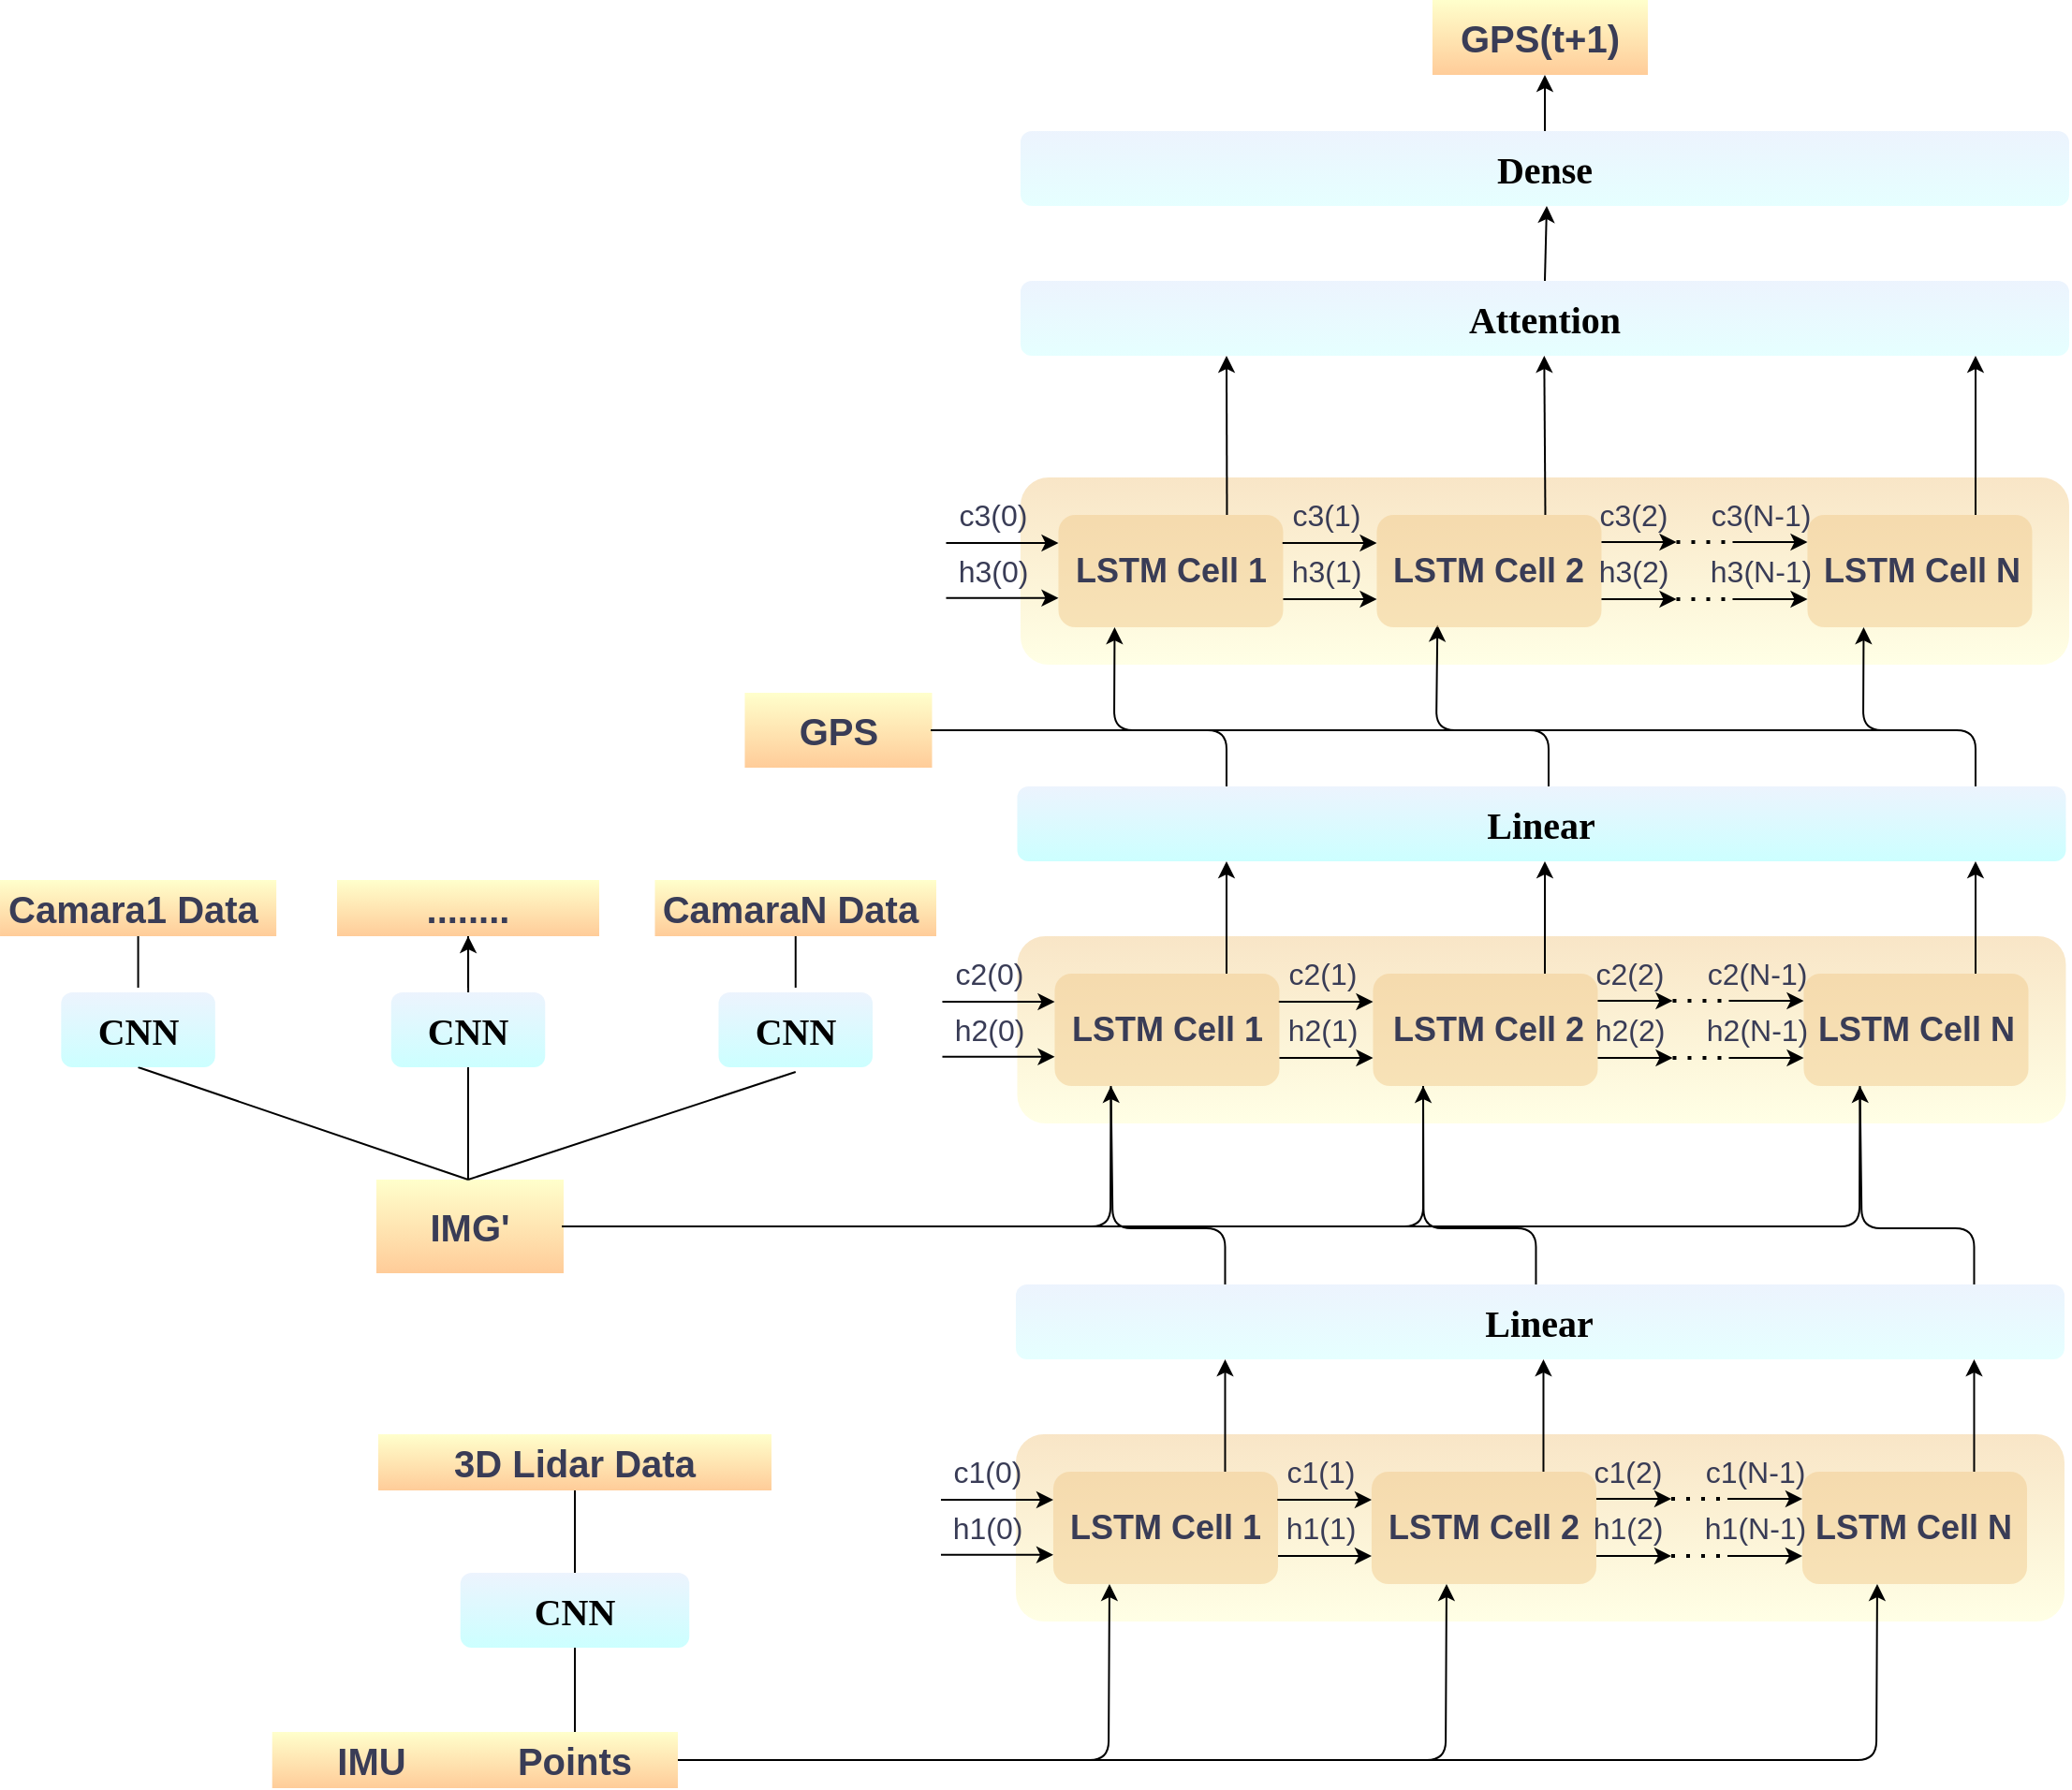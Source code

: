 <mxfile version="26.2.12">
  <diagram name="第 1 页" id="7PjvP8GFCn9NvJCdiBMW">
    <mxGraphModel dx="1001" dy="3623" grid="1" gridSize="10" guides="1" tooltips="1" connect="1" arrows="1" fold="1" page="1" pageScale="1" pageWidth="827" pageHeight="1169" math="0" shadow="0">
      <root>
        <mxCell id="0" />
        <mxCell id="1" parent="0" />
        <mxCell id="vPWmBWnWZdiwY30Q7oZm-1" value="&lt;font style=&quot;font-size: 20px;&quot; face=&quot;Verdana&quot;&gt;Attention&lt;/font&gt;" style="rounded=1;whiteSpace=wrap;html=1;fillColor=#dae8fc;opacity=50;labelBackgroundColor=none;strokeColor=none;fillStyle=hatch;gradientColor=#CCFFFF;fontStyle=1" parent="1" vertex="1">
          <mxGeometry x="2054.99" y="-1250" width="560" height="40" as="geometry" />
        </mxCell>
        <mxCell id="vPWmBWnWZdiwY30Q7oZm-2" value="" style="rounded=1;whiteSpace=wrap;html=1;fillColor=#F2CC8F;opacity=50;labelBackgroundColor=none;strokeColor=none;fontColor=#393C56;gradientColor=#FFFFCC;" parent="1" vertex="1">
          <mxGeometry x="2054.99" y="-1145" width="560" height="100" as="geometry" />
        </mxCell>
        <mxCell id="vPWmBWnWZdiwY30Q7oZm-3" value="" style="endArrow=classic;html=1;rounded=0;labelBackgroundColor=none;strokeColor=default;fontColor=default;" parent="1" edge="1">
          <mxGeometry width="50" height="50" relative="1" as="geometry">
            <mxPoint x="2565" y="-1125" as="sourcePoint" />
            <mxPoint x="2564.99" y="-1210" as="targetPoint" />
          </mxGeometry>
        </mxCell>
        <mxCell id="vPWmBWnWZdiwY30Q7oZm-4" value="" style="endArrow=classic;html=1;rounded=0;exitX=0.75;exitY=0;exitDx=0;exitDy=0;labelBackgroundColor=none;strokeColor=default;fontColor=default;" parent="1" source="vPWmBWnWZdiwY30Q7oZm-41" edge="1">
          <mxGeometry width="50" height="50" relative="1" as="geometry">
            <mxPoint x="2334.65" y="-1120" as="sourcePoint" />
            <mxPoint x="2334.65" y="-1210" as="targetPoint" />
          </mxGeometry>
        </mxCell>
        <mxCell id="vPWmBWnWZdiwY30Q7oZm-5" value="" style="endArrow=classic;html=1;rounded=0;exitX=0.75;exitY=0;exitDx=0;exitDy=0;labelBackgroundColor=none;strokeColor=default;fontColor=default;" parent="1" source="vPWmBWnWZdiwY30Q7oZm-40" edge="1">
          <mxGeometry width="50" height="50" relative="1" as="geometry">
            <mxPoint x="2164.99" y="-1120" as="sourcePoint" />
            <mxPoint x="2164.99" y="-1210" as="targetPoint" />
          </mxGeometry>
        </mxCell>
        <mxCell id="vPWmBWnWZdiwY30Q7oZm-7" value="&lt;font style=&quot;font-size: 20px;&quot;&gt;&lt;b&gt;GPS&lt;/b&gt;&lt;/font&gt;" style="rounded=0;whiteSpace=wrap;html=1;labelBackgroundColor=none;fillColor=#FFFFCC;strokeColor=none;fontColor=#393C56;gradientColor=#FFCC99;" parent="1" vertex="1">
          <mxGeometry x="1907.74" y="-1030" width="100" height="40" as="geometry" />
        </mxCell>
        <mxCell id="vPWmBWnWZdiwY30Q7oZm-8" value="&lt;font face=&quot;Verdana&quot;&gt;&lt;span style=&quot;font-size: 20px;&quot;&gt;Dense&lt;/span&gt;&lt;/font&gt;" style="rounded=1;whiteSpace=wrap;html=1;fillColor=#dae8fc;opacity=50;labelBackgroundColor=none;strokeColor=none;gradientColor=#CCFFFF;fontStyle=1" parent="1" vertex="1">
          <mxGeometry x="2054.99" y="-1330" width="560" height="40" as="geometry" />
        </mxCell>
        <mxCell id="vPWmBWnWZdiwY30Q7oZm-9" value="" style="endArrow=classic;html=1;rounded=0;exitX=0.418;exitY=-0.012;exitDx=0;exitDy=0;exitPerimeter=0;labelBackgroundColor=none;strokeColor=#000000;fontColor=default;" parent="1" edge="1">
          <mxGeometry width="50" height="50" relative="1" as="geometry">
            <mxPoint x="2334.99" y="-1250" as="sourcePoint" />
            <mxPoint x="2335.99" y="-1290" as="targetPoint" />
          </mxGeometry>
        </mxCell>
        <mxCell id="vPWmBWnWZdiwY30Q7oZm-10" value="" style="endArrow=classic;html=1;rounded=0;exitX=0.5;exitY=0;exitDx=0;exitDy=0;entryX=0.5;entryY=1;entryDx=0;entryDy=0;labelBackgroundColor=none;strokeColor=#000000;fontColor=default;" parent="1" edge="1">
          <mxGeometry width="50" height="50" relative="1" as="geometry">
            <mxPoint x="2334.99" y="-1330" as="sourcePoint" />
            <mxPoint x="2334.99" y="-1360" as="targetPoint" />
          </mxGeometry>
        </mxCell>
        <mxCell id="vPWmBWnWZdiwY30Q7oZm-12" value="" style="rounded=1;whiteSpace=wrap;html=1;fillColor=#F2CC8F;opacity=50;labelBackgroundColor=none;strokeColor=none;fontColor=#393C56;gradientColor=#FFFFCC;" parent="1" vertex="1">
          <mxGeometry x="2053.24" y="-900" width="560" height="100" as="geometry" />
        </mxCell>
        <mxCell id="vPWmBWnWZdiwY30Q7oZm-13" value="" style="rounded=1;whiteSpace=wrap;html=1;fillColor=#F2CC8F;opacity=50;labelBackgroundColor=none;strokeColor=none;fontColor=#393C56;" parent="1" vertex="1">
          <mxGeometry x="2073.24" y="-880" width="120" height="60" as="geometry" />
        </mxCell>
        <mxCell id="vPWmBWnWZdiwY30Q7oZm-14" value="" style="rounded=1;whiteSpace=wrap;html=1;fillColor=#F2CC8F;opacity=50;labelBackgroundColor=none;strokeColor=none;fontColor=#393C56;" parent="1" vertex="1">
          <mxGeometry x="2243.24" y="-880" width="120" height="60" as="geometry" />
        </mxCell>
        <mxCell id="vPWmBWnWZdiwY30Q7oZm-15" value="" style="rounded=1;whiteSpace=wrap;html=1;fillColor=#F2CC8F;opacity=50;labelBackgroundColor=none;strokeColor=none;fontColor=#393C56;" parent="1" vertex="1">
          <mxGeometry x="2473.24" y="-880" width="120" height="60" as="geometry" />
        </mxCell>
        <mxCell id="vPWmBWnWZdiwY30Q7oZm-16" value="" style="endArrow=classic;html=1;rounded=0;entryX=0.003;entryY=0.35;entryDx=0;entryDy=0;entryPerimeter=0;labelBackgroundColor=none;strokeColor=#000000;fontColor=default;" parent="1" edge="1">
          <mxGeometry width="50" height="50" relative="1" as="geometry">
            <mxPoint x="2192.88" y="-865" as="sourcePoint" />
            <mxPoint x="2243.24" y="-865.0" as="targetPoint" />
          </mxGeometry>
        </mxCell>
        <mxCell id="vPWmBWnWZdiwY30Q7oZm-17" value="" style="endArrow=classic;html=1;rounded=0;exitX=1;exitY=0.75;exitDx=0;exitDy=0;entryX=0;entryY=0.75;entryDx=0;entryDy=0;labelBackgroundColor=none;strokeColor=#000000;fontColor=default;" parent="1" source="vPWmBWnWZdiwY30Q7oZm-13" target="vPWmBWnWZdiwY30Q7oZm-14" edge="1">
          <mxGeometry width="50" height="50" relative="1" as="geometry">
            <mxPoint x="2193.24" y="-820" as="sourcePoint" />
            <mxPoint x="2243.24" y="-870" as="targetPoint" />
          </mxGeometry>
        </mxCell>
        <mxCell id="vPWmBWnWZdiwY30Q7oZm-18" value="" style="endArrow=classic;html=1;rounded=0;exitX=1;exitY=0.75;exitDx=0;exitDy=0;labelBackgroundColor=none;strokeColor=#000000;fontColor=default;" parent="1" source="vPWmBWnWZdiwY30Q7oZm-14" edge="1">
          <mxGeometry width="50" height="50" relative="1" as="geometry">
            <mxPoint x="2383.24" y="-840" as="sourcePoint" />
            <mxPoint x="2403.24" y="-835" as="targetPoint" />
          </mxGeometry>
        </mxCell>
        <mxCell id="vPWmBWnWZdiwY30Q7oZm-19" value="" style="endArrow=classic;html=1;rounded=0;exitX=1;exitY=0.25;exitDx=0;exitDy=0;entryX=0.625;entryY=0.35;entryDx=0;entryDy=0;entryPerimeter=0;labelBackgroundColor=none;strokeColor=#000000;fontColor=default;" parent="1" edge="1">
          <mxGeometry width="50" height="50" relative="1" as="geometry">
            <mxPoint x="2363.24" y="-865.48" as="sourcePoint" />
            <mxPoint x="2403.24" y="-865.48" as="targetPoint" />
          </mxGeometry>
        </mxCell>
        <mxCell id="vPWmBWnWZdiwY30Q7oZm-20" value="" style="endArrow=classic;html=1;rounded=0;exitX=1;exitY=0.25;exitDx=0;exitDy=0;entryX=0;entryY=0.25;entryDx=0;entryDy=0;labelBackgroundColor=none;strokeColor=#000000;fontColor=default;" parent="1" edge="1">
          <mxGeometry width="50" height="50" relative="1" as="geometry">
            <mxPoint x="2433.24" y="-865.48" as="sourcePoint" />
            <mxPoint x="2473.24" y="-865.48" as="targetPoint" />
          </mxGeometry>
        </mxCell>
        <mxCell id="vPWmBWnWZdiwY30Q7oZm-21" value="" style="endArrow=classic;html=1;rounded=0;exitX=1;exitY=0.75;exitDx=0;exitDy=0;entryX=0;entryY=0.75;entryDx=0;entryDy=0;labelBackgroundColor=none;strokeColor=#000000;fontColor=default;" parent="1" target="vPWmBWnWZdiwY30Q7oZm-15" edge="1">
          <mxGeometry width="50" height="50" relative="1" as="geometry">
            <mxPoint x="2433.24" y="-835" as="sourcePoint" />
            <mxPoint x="2513.24" y="-850.26" as="targetPoint" />
          </mxGeometry>
        </mxCell>
        <mxCell id="vPWmBWnWZdiwY30Q7oZm-22" value="" style="endArrow=none;dashed=1;html=1;dashPattern=1 3;strokeWidth=2;rounded=0;exitX=0;exitY=0.25;exitDx=0;exitDy=0;entryX=1;entryY=0.25;entryDx=0;entryDy=0;labelBackgroundColor=none;strokeColor=#000000;fontColor=default;" parent="1" edge="1">
          <mxGeometry width="50" height="50" relative="1" as="geometry">
            <mxPoint x="2403.24" y="-865.48" as="sourcePoint" />
            <mxPoint x="2433.24" y="-865.48" as="targetPoint" />
          </mxGeometry>
        </mxCell>
        <mxCell id="vPWmBWnWZdiwY30Q7oZm-23" value="" style="endArrow=none;dashed=1;html=1;dashPattern=1 3;strokeWidth=2;rounded=0;exitX=0;exitY=0.75;exitDx=0;exitDy=0;entryX=1;entryY=0.75;entryDx=0;entryDy=0;labelBackgroundColor=none;strokeColor=#000000;fontColor=default;" parent="1" edge="1">
          <mxGeometry width="50" height="50" relative="1" as="geometry">
            <mxPoint x="2403.24" y="-835" as="sourcePoint" />
            <mxPoint x="2433.24" y="-835" as="targetPoint" />
          </mxGeometry>
        </mxCell>
        <mxCell id="vPWmBWnWZdiwY30Q7oZm-24" value="&lt;font style=&quot;font-size: 18px;&quot;&gt;LSTM Cell 1&lt;/font&gt;" style="text;html=1;align=center;verticalAlign=middle;whiteSpace=wrap;rounded=0;labelBackgroundColor=none;fontColor=#393C56;fontStyle=1" parent="1" vertex="1">
          <mxGeometry x="2080.74" y="-865" width="105" height="30" as="geometry" />
        </mxCell>
        <mxCell id="vPWmBWnWZdiwY30Q7oZm-25" value="&lt;font style=&quot;font-size: 18px;&quot;&gt;LSTM Cell 2&lt;/font&gt;" style="text;html=1;align=center;verticalAlign=middle;whiteSpace=wrap;rounded=0;labelBackgroundColor=none;fontColor=#393C56;fontStyle=1" parent="1" vertex="1">
          <mxGeometry x="2251.11" y="-865" width="108.26" height="30" as="geometry" />
        </mxCell>
        <mxCell id="vPWmBWnWZdiwY30Q7oZm-26" value="&lt;font style=&quot;font-size: 18px;&quot;&gt;LSTM Cell N&lt;/font&gt;" style="text;html=1;align=center;verticalAlign=middle;whiteSpace=wrap;rounded=0;labelBackgroundColor=none;fontColor=#393C56;fontStyle=1" parent="1" vertex="1">
          <mxGeometry x="2478.61" y="-865" width="109.26" height="30" as="geometry" />
        </mxCell>
        <mxCell id="vPWmBWnWZdiwY30Q7oZm-27" value="" style="endArrow=classic;html=1;rounded=0;entryX=0;entryY=0.25;entryDx=0;entryDy=0;labelBackgroundColor=none;strokeColor=#000000;fontColor=default;" parent="1" edge="1">
          <mxGeometry width="50" height="50" relative="1" as="geometry">
            <mxPoint x="2013.24" y="-835.61" as="sourcePoint" />
            <mxPoint x="2073.24" y="-835.61" as="targetPoint" />
          </mxGeometry>
        </mxCell>
        <mxCell id="vPWmBWnWZdiwY30Q7oZm-28" value="" style="endArrow=classic;html=1;rounded=0;entryX=0.003;entryY=0.35;entryDx=0;entryDy=0;entryPerimeter=0;labelBackgroundColor=none;strokeColor=#000000;fontColor=default;" parent="1" edge="1">
          <mxGeometry width="50" height="50" relative="1" as="geometry">
            <mxPoint x="2013.24" y="-865" as="sourcePoint" />
            <mxPoint x="2073.24" y="-865" as="targetPoint" />
          </mxGeometry>
        </mxCell>
        <mxCell id="vPWmBWnWZdiwY30Q7oZm-29" value="&lt;font style=&quot;font-size: 16px;&quot;&gt;c2(0)&lt;/font&gt;" style="text;html=1;align=center;verticalAlign=middle;resizable=0;points=[];autosize=1;strokeColor=none;fillColor=none;labelBackgroundColor=none;fontColor=#393C56;" parent="1" vertex="1">
          <mxGeometry x="2007.74" y="-895" width="60" height="30" as="geometry" />
        </mxCell>
        <mxCell id="vPWmBWnWZdiwY30Q7oZm-30" value="&lt;font style=&quot;font-size: 16px;&quot;&gt;h2(0)&lt;/font&gt;" style="text;html=1;align=center;verticalAlign=middle;resizable=0;points=[];autosize=1;strokeColor=none;fillColor=none;labelBackgroundColor=none;fontColor=#393C56;" parent="1" vertex="1">
          <mxGeometry x="2007.74" y="-865" width="60" height="30" as="geometry" />
        </mxCell>
        <mxCell id="vPWmBWnWZdiwY30Q7oZm-31" value="&lt;font style=&quot;font-size: 16px;&quot;&gt;c2(1)&lt;/font&gt;" style="text;html=1;align=center;verticalAlign=middle;resizable=0;points=[];autosize=1;strokeColor=none;fillColor=none;labelBackgroundColor=none;fontColor=#393C56;" parent="1" vertex="1">
          <mxGeometry x="2185.74" y="-895" width="60" height="30" as="geometry" />
        </mxCell>
        <mxCell id="vPWmBWnWZdiwY30Q7oZm-32" value="&lt;font style=&quot;font-size: 16px;&quot;&gt;h2(1)&lt;/font&gt;" style="text;html=1;align=center;verticalAlign=middle;resizable=0;points=[];autosize=1;strokeColor=none;fillColor=none;labelBackgroundColor=none;fontColor=#393C56;" parent="1" vertex="1">
          <mxGeometry x="2185.74" y="-865" width="60" height="30" as="geometry" />
        </mxCell>
        <mxCell id="vPWmBWnWZdiwY30Q7oZm-33" value="&lt;font style=&quot;font-size: 16px;&quot;&gt;c2(2)&lt;/font&gt;" style="text;html=1;align=center;verticalAlign=middle;resizable=0;points=[];autosize=1;strokeColor=none;fillColor=none;labelBackgroundColor=none;fontColor=#393C56;" parent="1" vertex="1">
          <mxGeometry x="2349.74" y="-895" width="60" height="30" as="geometry" />
        </mxCell>
        <mxCell id="vPWmBWnWZdiwY30Q7oZm-34" value="&lt;font style=&quot;font-size: 16px;&quot;&gt;h2(2)&lt;/font&gt;" style="text;html=1;align=center;verticalAlign=middle;resizable=0;points=[];autosize=1;strokeColor=none;fillColor=none;labelBackgroundColor=none;fontColor=#393C56;" parent="1" vertex="1">
          <mxGeometry x="2349.74" y="-865" width="60" height="30" as="geometry" />
        </mxCell>
        <mxCell id="vPWmBWnWZdiwY30Q7oZm-35" value="&lt;font style=&quot;font-size: 16px;&quot;&gt;c2(N-1)&lt;/font&gt;" style="text;html=1;align=center;verticalAlign=middle;resizable=0;points=[];autosize=1;strokeColor=none;fillColor=none;labelBackgroundColor=none;fontColor=#393C56;" parent="1" vertex="1">
          <mxGeometry x="2408.24" y="-895" width="80" height="30" as="geometry" />
        </mxCell>
        <mxCell id="vPWmBWnWZdiwY30Q7oZm-36" value="&lt;font style=&quot;font-size: 16px;&quot;&gt;h2(N-1)&lt;/font&gt;" style="text;html=1;align=center;verticalAlign=middle;resizable=0;points=[];autosize=1;strokeColor=none;fillColor=none;labelBackgroundColor=none;fontColor=#393C56;" parent="1" vertex="1">
          <mxGeometry x="2408.24" y="-865" width="80" height="30" as="geometry" />
        </mxCell>
        <mxCell id="vPWmBWnWZdiwY30Q7oZm-37" value="" style="endArrow=classic;html=1;rounded=1;entryX=0.27;entryY=0.979;entryDx=0;entryDy=0;curved=0;entryPerimeter=0;labelBackgroundColor=none;strokeColor=#000000;fontColor=default;" parent="1" target="vPWmBWnWZdiwY30Q7oZm-41" edge="1">
          <mxGeometry width="50" height="50" relative="1" as="geometry">
            <mxPoint x="2336.99" y="-980" as="sourcePoint" />
            <mxPoint x="2276.99" y="-1060" as="targetPoint" />
            <Array as="points">
              <mxPoint x="2336.99" y="-1010" />
              <mxPoint x="2276.99" y="-1010" />
            </Array>
          </mxGeometry>
        </mxCell>
        <mxCell id="vPWmBWnWZdiwY30Q7oZm-38" value="" style="endArrow=classic;html=1;rounded=1;entryX=0.25;entryY=1;entryDx=0;entryDy=0;curved=0;labelBackgroundColor=none;strokeColor=#000000;fontColor=default;" parent="1" target="vPWmBWnWZdiwY30Q7oZm-40" edge="1">
          <mxGeometry width="50" height="50" relative="1" as="geometry">
            <mxPoint x="2164.99" y="-980" as="sourcePoint" />
            <mxPoint x="2104.99" y="-1060" as="targetPoint" />
            <Array as="points">
              <mxPoint x="2164.99" y="-1010" />
              <mxPoint x="2104.99" y="-1010" />
            </Array>
          </mxGeometry>
        </mxCell>
        <mxCell id="vPWmBWnWZdiwY30Q7oZm-39" value="" style="endArrow=classic;html=1;rounded=1;curved=0;entryX=0.25;entryY=1;entryDx=0;entryDy=0;labelBackgroundColor=none;strokeColor=#000000;fontColor=default;" parent="1" target="vPWmBWnWZdiwY30Q7oZm-42" edge="1">
          <mxGeometry width="50" height="50" relative="1" as="geometry">
            <mxPoint x="2564.99" y="-980" as="sourcePoint" />
            <mxPoint x="2504.99" y="-1060" as="targetPoint" />
            <Array as="points">
              <mxPoint x="2564.99" y="-1010" />
              <mxPoint x="2504.99" y="-1010" />
            </Array>
          </mxGeometry>
        </mxCell>
        <mxCell id="vPWmBWnWZdiwY30Q7oZm-40" value="" style="rounded=1;whiteSpace=wrap;html=1;fillColor=#F2CC8F;opacity=50;labelBackgroundColor=none;strokeColor=none;fontColor=#393C56;" parent="1" vertex="1">
          <mxGeometry x="2075.24" y="-1125" width="120" height="60" as="geometry" />
        </mxCell>
        <mxCell id="vPWmBWnWZdiwY30Q7oZm-41" value="" style="rounded=1;whiteSpace=wrap;html=1;fillColor=#F2CC8F;opacity=50;labelBackgroundColor=none;strokeColor=none;fontColor=#393C56;" parent="1" vertex="1">
          <mxGeometry x="2245.24" y="-1125" width="120" height="60" as="geometry" />
        </mxCell>
        <mxCell id="vPWmBWnWZdiwY30Q7oZm-42" value="" style="rounded=1;whiteSpace=wrap;html=1;fillColor=#F2CC8F;opacity=50;labelBackgroundColor=none;strokeColor=none;fontColor=#393C56;" parent="1" vertex="1">
          <mxGeometry x="2475.24" y="-1125" width="120" height="60" as="geometry" />
        </mxCell>
        <mxCell id="vPWmBWnWZdiwY30Q7oZm-43" value="" style="endArrow=classic;html=1;rounded=0;entryX=0.003;entryY=0.35;entryDx=0;entryDy=0;entryPerimeter=0;labelBackgroundColor=none;strokeColor=#000000;fontColor=default;" parent="1" edge="1">
          <mxGeometry width="50" height="50" relative="1" as="geometry">
            <mxPoint x="2194.88" y="-1110" as="sourcePoint" />
            <mxPoint x="2245.24" y="-1110.0" as="targetPoint" />
          </mxGeometry>
        </mxCell>
        <mxCell id="vPWmBWnWZdiwY30Q7oZm-44" value="" style="endArrow=classic;html=1;rounded=0;exitX=1;exitY=0.75;exitDx=0;exitDy=0;entryX=0;entryY=0.75;entryDx=0;entryDy=0;labelBackgroundColor=none;strokeColor=#000000;fontColor=default;" parent="1" source="vPWmBWnWZdiwY30Q7oZm-40" target="vPWmBWnWZdiwY30Q7oZm-41" edge="1">
          <mxGeometry width="50" height="50" relative="1" as="geometry">
            <mxPoint x="2195.24" y="-1065" as="sourcePoint" />
            <mxPoint x="2245.24" y="-1115" as="targetPoint" />
          </mxGeometry>
        </mxCell>
        <mxCell id="vPWmBWnWZdiwY30Q7oZm-45" value="" style="endArrow=classic;html=1;rounded=0;exitX=1;exitY=0.75;exitDx=0;exitDy=0;labelBackgroundColor=none;strokeColor=#000000;fontColor=default;" parent="1" source="vPWmBWnWZdiwY30Q7oZm-41" edge="1">
          <mxGeometry width="50" height="50" relative="1" as="geometry">
            <mxPoint x="2385.24" y="-1085" as="sourcePoint" />
            <mxPoint x="2405.24" y="-1080" as="targetPoint" />
          </mxGeometry>
        </mxCell>
        <mxCell id="vPWmBWnWZdiwY30Q7oZm-46" value="" style="endArrow=classic;html=1;rounded=0;exitX=1;exitY=0.25;exitDx=0;exitDy=0;entryX=0.625;entryY=0.35;entryDx=0;entryDy=0;entryPerimeter=0;labelBackgroundColor=none;strokeColor=#000000;fontColor=default;" parent="1" edge="1">
          <mxGeometry width="50" height="50" relative="1" as="geometry">
            <mxPoint x="2365.24" y="-1110.48" as="sourcePoint" />
            <mxPoint x="2405.24" y="-1110.48" as="targetPoint" />
          </mxGeometry>
        </mxCell>
        <mxCell id="vPWmBWnWZdiwY30Q7oZm-47" value="" style="endArrow=classic;html=1;rounded=0;exitX=1;exitY=0.25;exitDx=0;exitDy=0;entryX=0;entryY=0.25;entryDx=0;entryDy=0;labelBackgroundColor=none;strokeColor=#000000;fontColor=default;" parent="1" edge="1">
          <mxGeometry width="50" height="50" relative="1" as="geometry">
            <mxPoint x="2435.24" y="-1110.48" as="sourcePoint" />
            <mxPoint x="2475.24" y="-1110.48" as="targetPoint" />
          </mxGeometry>
        </mxCell>
        <mxCell id="vPWmBWnWZdiwY30Q7oZm-48" value="" style="endArrow=classic;html=1;rounded=0;exitX=1;exitY=0.75;exitDx=0;exitDy=0;entryX=0;entryY=0.75;entryDx=0;entryDy=0;labelBackgroundColor=none;strokeColor=#000000;fontColor=default;" parent="1" target="vPWmBWnWZdiwY30Q7oZm-42" edge="1">
          <mxGeometry width="50" height="50" relative="1" as="geometry">
            <mxPoint x="2435.24" y="-1080" as="sourcePoint" />
            <mxPoint x="2515.24" y="-1095.26" as="targetPoint" />
          </mxGeometry>
        </mxCell>
        <mxCell id="vPWmBWnWZdiwY30Q7oZm-49" value="" style="endArrow=none;dashed=1;html=1;dashPattern=1 3;strokeWidth=2;rounded=0;exitX=0;exitY=0.25;exitDx=0;exitDy=0;entryX=1;entryY=0.25;entryDx=0;entryDy=0;labelBackgroundColor=none;strokeColor=#000000;fontColor=default;" parent="1" edge="1">
          <mxGeometry width="50" height="50" relative="1" as="geometry">
            <mxPoint x="2405.24" y="-1110.48" as="sourcePoint" />
            <mxPoint x="2435.24" y="-1110.48" as="targetPoint" />
          </mxGeometry>
        </mxCell>
        <mxCell id="vPWmBWnWZdiwY30Q7oZm-50" value="" style="endArrow=none;dashed=1;html=1;dashPattern=1 3;strokeWidth=2;rounded=0;exitX=0;exitY=0.75;exitDx=0;exitDy=0;entryX=1;entryY=0.75;entryDx=0;entryDy=0;labelBackgroundColor=none;strokeColor=#000000;fontColor=default;" parent="1" edge="1">
          <mxGeometry width="50" height="50" relative="1" as="geometry">
            <mxPoint x="2405.24" y="-1080" as="sourcePoint" />
            <mxPoint x="2435.24" y="-1080" as="targetPoint" />
          </mxGeometry>
        </mxCell>
        <mxCell id="vPWmBWnWZdiwY30Q7oZm-51" value="&lt;font style=&quot;font-size: 18px;&quot;&gt;LSTM Cell 1&lt;/font&gt;" style="text;html=1;align=center;verticalAlign=middle;whiteSpace=wrap;rounded=0;labelBackgroundColor=none;fontColor=#393C56;fontStyle=1" parent="1" vertex="1">
          <mxGeometry x="2082.74" y="-1110" width="105" height="30" as="geometry" />
        </mxCell>
        <mxCell id="vPWmBWnWZdiwY30Q7oZm-52" value="&lt;font style=&quot;font-size: 18px;&quot;&gt;LSTM Cell 2&lt;/font&gt;" style="text;html=1;align=center;verticalAlign=middle;whiteSpace=wrap;rounded=0;labelBackgroundColor=none;fontColor=#393C56;fontStyle=1" parent="1" vertex="1">
          <mxGeometry x="2252.11" y="-1110" width="106.26" height="30" as="geometry" />
        </mxCell>
        <mxCell id="vPWmBWnWZdiwY30Q7oZm-53" value="&lt;font style=&quot;font-size: 18px;&quot;&gt;LSTM Cell N&lt;/font&gt;" style="text;html=1;align=center;verticalAlign=middle;whiteSpace=wrap;rounded=0;labelBackgroundColor=none;fontColor=#393C56;fontStyle=1" parent="1" vertex="1">
          <mxGeometry x="2482.74" y="-1110" width="107.26" height="30" as="geometry" />
        </mxCell>
        <mxCell id="vPWmBWnWZdiwY30Q7oZm-54" value="" style="endArrow=classic;html=1;rounded=0;entryX=0;entryY=0.25;entryDx=0;entryDy=0;labelBackgroundColor=none;strokeColor=#000000;fontColor=default;" parent="1" edge="1">
          <mxGeometry width="50" height="50" relative="1" as="geometry">
            <mxPoint x="2015.24" y="-1080.61" as="sourcePoint" />
            <mxPoint x="2075.24" y="-1080.61" as="targetPoint" />
          </mxGeometry>
        </mxCell>
        <mxCell id="vPWmBWnWZdiwY30Q7oZm-55" value="" style="endArrow=classic;html=1;rounded=0;entryX=0.003;entryY=0.35;entryDx=0;entryDy=0;entryPerimeter=0;labelBackgroundColor=none;strokeColor=#000000;fontColor=default;" parent="1" edge="1">
          <mxGeometry width="50" height="50" relative="1" as="geometry">
            <mxPoint x="2015.24" y="-1110" as="sourcePoint" />
            <mxPoint x="2075.24" y="-1110" as="targetPoint" />
          </mxGeometry>
        </mxCell>
        <mxCell id="vPWmBWnWZdiwY30Q7oZm-56" value="&lt;font style=&quot;font-size: 16px;&quot;&gt;c3(0)&lt;/font&gt;" style="text;html=1;align=center;verticalAlign=middle;resizable=0;points=[];autosize=1;strokeColor=none;fillColor=none;labelBackgroundColor=none;fontColor=#393C56;" parent="1" vertex="1">
          <mxGeometry x="2009.74" y="-1140" width="60" height="30" as="geometry" />
        </mxCell>
        <mxCell id="vPWmBWnWZdiwY30Q7oZm-57" value="&lt;font style=&quot;font-size: 16px;&quot;&gt;h3(0)&lt;/font&gt;" style="text;html=1;align=center;verticalAlign=middle;resizable=0;points=[];autosize=1;strokeColor=none;fillColor=none;labelBackgroundColor=none;fontColor=#393C56;" parent="1" vertex="1">
          <mxGeometry x="2009.74" y="-1110" width="60" height="30" as="geometry" />
        </mxCell>
        <mxCell id="vPWmBWnWZdiwY30Q7oZm-58" value="&lt;font style=&quot;font-size: 16px;&quot;&gt;c3(1)&lt;/font&gt;" style="text;html=1;align=center;verticalAlign=middle;resizable=0;points=[];autosize=1;strokeColor=none;fillColor=none;labelBackgroundColor=none;fontColor=#393C56;" parent="1" vertex="1">
          <mxGeometry x="2187.74" y="-1140" width="60" height="30" as="geometry" />
        </mxCell>
        <mxCell id="vPWmBWnWZdiwY30Q7oZm-59" value="&lt;font style=&quot;font-size: 16px;&quot;&gt;h3(1)&lt;/font&gt;" style="text;html=1;align=center;verticalAlign=middle;resizable=0;points=[];autosize=1;strokeColor=none;fillColor=none;labelBackgroundColor=none;fontColor=#393C56;" parent="1" vertex="1">
          <mxGeometry x="2187.74" y="-1110" width="60" height="30" as="geometry" />
        </mxCell>
        <mxCell id="vPWmBWnWZdiwY30Q7oZm-60" value="&lt;font style=&quot;font-size: 16px;&quot;&gt;c3(2)&lt;/font&gt;" style="text;html=1;align=center;verticalAlign=middle;resizable=0;points=[];autosize=1;strokeColor=none;fillColor=none;labelBackgroundColor=none;fontColor=#393C56;" parent="1" vertex="1">
          <mxGeometry x="2351.74" y="-1140" width="60" height="30" as="geometry" />
        </mxCell>
        <mxCell id="vPWmBWnWZdiwY30Q7oZm-61" value="&lt;font style=&quot;font-size: 16px;&quot;&gt;h3(2)&lt;/font&gt;" style="text;html=1;align=center;verticalAlign=middle;resizable=0;points=[];autosize=1;strokeColor=none;fillColor=none;labelBackgroundColor=none;fontColor=#393C56;" parent="1" vertex="1">
          <mxGeometry x="2351.74" y="-1110" width="60" height="30" as="geometry" />
        </mxCell>
        <mxCell id="vPWmBWnWZdiwY30Q7oZm-62" value="&lt;font style=&quot;font-size: 16px;&quot;&gt;c3(N-1)&lt;/font&gt;" style="text;html=1;align=center;verticalAlign=middle;resizable=0;points=[];autosize=1;strokeColor=none;fillColor=none;labelBackgroundColor=none;fontColor=#393C56;" parent="1" vertex="1">
          <mxGeometry x="2410.24" y="-1140" width="80" height="30" as="geometry" />
        </mxCell>
        <mxCell id="vPWmBWnWZdiwY30Q7oZm-63" value="&lt;font style=&quot;font-size: 16px;&quot;&gt;h3(N-1)&lt;/font&gt;" style="text;html=1;align=center;verticalAlign=middle;resizable=0;points=[];autosize=1;strokeColor=none;fillColor=none;labelBackgroundColor=none;fontColor=#393C56;" parent="1" vertex="1">
          <mxGeometry x="2410.24" y="-1110" width="80" height="30" as="geometry" />
        </mxCell>
        <mxCell id="vPWmBWnWZdiwY30Q7oZm-64" value="&lt;font face=&quot;Verdana&quot;&gt;&lt;span style=&quot;font-size: 20px;&quot;&gt;Linear&lt;/span&gt;&lt;/font&gt;" style="rounded=1;whiteSpace=wrap;html=1;fillColor=#dae8fc;opacity=50;labelBackgroundColor=none;strokeColor=none;gradientColor=#99FFFF;fontStyle=1" parent="1" vertex="1">
          <mxGeometry x="2053.24" y="-980" width="560" height="40" as="geometry" />
        </mxCell>
        <mxCell id="vPWmBWnWZdiwY30Q7oZm-65" value="" style="endArrow=classic;html=1;rounded=0;exitX=0.75;exitY=0;exitDx=0;exitDy=0;labelBackgroundColor=none;strokeColor=#000000;fontColor=default;" parent="1" edge="1">
          <mxGeometry width="50" height="50" relative="1" as="geometry">
            <mxPoint x="2564.99" y="-880" as="sourcePoint" />
            <mxPoint x="2564.99" y="-940" as="targetPoint" />
          </mxGeometry>
        </mxCell>
        <mxCell id="vPWmBWnWZdiwY30Q7oZm-66" value="" style="endArrow=classic;html=1;rounded=0;exitX=0.75;exitY=0;exitDx=0;exitDy=0;labelBackgroundColor=none;strokeColor=#000000;fontColor=default;" parent="1" edge="1">
          <mxGeometry width="50" height="50" relative="1" as="geometry">
            <mxPoint x="2334.99" y="-880" as="sourcePoint" />
            <mxPoint x="2334.99" y="-940" as="targetPoint" />
          </mxGeometry>
        </mxCell>
        <mxCell id="vPWmBWnWZdiwY30Q7oZm-67" value="" style="endArrow=classic;html=1;rounded=0;exitX=0.75;exitY=0;exitDx=0;exitDy=0;labelBackgroundColor=none;strokeColor=#000000;fontColor=default;" parent="1" edge="1">
          <mxGeometry width="50" height="50" relative="1" as="geometry">
            <mxPoint x="2164.99" y="-880" as="sourcePoint" />
            <mxPoint x="2164.99" y="-940" as="targetPoint" />
          </mxGeometry>
        </mxCell>
        <mxCell id="vPWmBWnWZdiwY30Q7oZm-68" value="" style="endArrow=none;html=1;rounded=0;exitX=0.994;exitY=0.401;exitDx=0;exitDy=0;exitPerimeter=0;labelBackgroundColor=none;strokeColor=#000000;fontColor=default;" parent="1" edge="1">
          <mxGeometry width="50" height="50" relative="1" as="geometry">
            <mxPoint x="2007.02" y="-1009.95" as="sourcePoint" />
            <mxPoint x="2534.99" y="-1010" as="targetPoint" />
          </mxGeometry>
        </mxCell>
        <mxCell id="vPWmBWnWZdiwY30Q7oZm-70" value="&lt;font style=&quot;font-size: 20px;&quot;&gt;IMG&#39;&lt;/font&gt;" style="rounded=0;whiteSpace=wrap;html=1;labelBackgroundColor=none;fillColor=#FFFFCC;strokeColor=none;fontColor=#393C56;gradientColor=#FFCC99;fontStyle=1" parent="1" vertex="1">
          <mxGeometry x="1710.99" y="-770" width="100" height="50" as="geometry" />
        </mxCell>
        <mxCell id="vPWmBWnWZdiwY30Q7oZm-72" value="&lt;font style=&quot;font-size: 20px;&quot;&gt;IMU&lt;/font&gt;" style="rounded=0;whiteSpace=wrap;html=1;labelBackgroundColor=none;fillColor=#FFFFCC;strokeColor=none;fontColor=#393C56;gradientColor=#FFCC99;fontStyle=1" parent="1" vertex="1">
          <mxGeometry x="1655.36" y="-475" width="106.63" height="30" as="geometry" />
        </mxCell>
        <mxCell id="vPWmBWnWZdiwY30Q7oZm-73" value="&lt;font style=&quot;font-size: 20px;&quot;&gt;Points&lt;/font&gt;" style="rounded=0;whiteSpace=wrap;html=1;labelBackgroundColor=none;fillColor=#FFFFCC;strokeColor=none;fontColor=#393C56;gradientColor=#FFCC99;fontStyle=1" parent="1" vertex="1">
          <mxGeometry x="1761.99" y="-475" width="110" height="30" as="geometry" />
        </mxCell>
        <mxCell id="vPWmBWnWZdiwY30Q7oZm-74" value="" style="rounded=1;whiteSpace=wrap;html=1;fillColor=#F2CC8F;opacity=50;labelBackgroundColor=none;strokeColor=none;fontColor=#393C56;gradientColor=#FFFFCC;" parent="1" vertex="1">
          <mxGeometry x="2052.49" y="-634" width="560" height="100" as="geometry" />
        </mxCell>
        <mxCell id="vPWmBWnWZdiwY30Q7oZm-75" value="" style="rounded=1;whiteSpace=wrap;html=1;fillColor=#F2CC8F;opacity=50;labelBackgroundColor=none;strokeColor=none;fontColor=#393C56;" parent="1" vertex="1">
          <mxGeometry x="2072.49" y="-614" width="120" height="60" as="geometry" />
        </mxCell>
        <mxCell id="vPWmBWnWZdiwY30Q7oZm-76" value="" style="rounded=1;whiteSpace=wrap;html=1;fillColor=#F2CC8F;opacity=50;labelBackgroundColor=none;strokeColor=none;fontColor=#393C56;" parent="1" vertex="1">
          <mxGeometry x="2242.49" y="-614" width="120" height="60" as="geometry" />
        </mxCell>
        <mxCell id="vPWmBWnWZdiwY30Q7oZm-77" value="" style="rounded=1;whiteSpace=wrap;html=1;fillColor=#F2CC8F;opacity=50;labelBackgroundColor=none;strokeColor=none;fontColor=#393C56;" parent="1" vertex="1">
          <mxGeometry x="2472.49" y="-614" width="120" height="60" as="geometry" />
        </mxCell>
        <mxCell id="vPWmBWnWZdiwY30Q7oZm-78" value="" style="endArrow=classic;html=1;rounded=1;entryX=0.25;entryY=1;entryDx=0;entryDy=0;exitX=1;exitY=0.5;exitDx=0;exitDy=0;curved=0;labelBackgroundColor=none;strokeColor=#000000;fontColor=default;" parent="1" target="vPWmBWnWZdiwY30Q7oZm-75" edge="1">
          <mxGeometry width="50" height="50" relative="1" as="geometry">
            <mxPoint x="1881.99" y="-460.0" as="sourcePoint" />
            <mxPoint x="2132.49" y="-504" as="targetPoint" />
            <Array as="points">
              <mxPoint x="2102" y="-460" />
            </Array>
          </mxGeometry>
        </mxCell>
        <mxCell id="vPWmBWnWZdiwY30Q7oZm-79" value="" style="endArrow=classic;html=1;rounded=0;entryX=0.003;entryY=0.35;entryDx=0;entryDy=0;entryPerimeter=0;labelBackgroundColor=none;strokeColor=#000000;fontColor=default;" parent="1" edge="1">
          <mxGeometry width="50" height="50" relative="1" as="geometry">
            <mxPoint x="2192.13" y="-599" as="sourcePoint" />
            <mxPoint x="2242.49" y="-599.0" as="targetPoint" />
          </mxGeometry>
        </mxCell>
        <mxCell id="vPWmBWnWZdiwY30Q7oZm-80" value="" style="endArrow=classic;html=1;rounded=0;exitX=1;exitY=0.75;exitDx=0;exitDy=0;entryX=0;entryY=0.75;entryDx=0;entryDy=0;labelBackgroundColor=none;strokeColor=#000000;fontColor=default;" parent="1" source="vPWmBWnWZdiwY30Q7oZm-75" target="vPWmBWnWZdiwY30Q7oZm-76" edge="1">
          <mxGeometry width="50" height="50" relative="1" as="geometry">
            <mxPoint x="2192.49" y="-554" as="sourcePoint" />
            <mxPoint x="2242.49" y="-604" as="targetPoint" />
          </mxGeometry>
        </mxCell>
        <mxCell id="vPWmBWnWZdiwY30Q7oZm-81" value="" style="endArrow=classic;html=1;rounded=0;exitX=1;exitY=0.75;exitDx=0;exitDy=0;labelBackgroundColor=none;strokeColor=#000000;fontColor=default;" parent="1" source="vPWmBWnWZdiwY30Q7oZm-76" edge="1">
          <mxGeometry width="50" height="50" relative="1" as="geometry">
            <mxPoint x="2382.49" y="-574" as="sourcePoint" />
            <mxPoint x="2402.49" y="-569" as="targetPoint" />
          </mxGeometry>
        </mxCell>
        <mxCell id="vPWmBWnWZdiwY30Q7oZm-82" value="" style="endArrow=classic;html=1;rounded=0;exitX=1;exitY=0.25;exitDx=0;exitDy=0;entryX=0.625;entryY=0.35;entryDx=0;entryDy=0;entryPerimeter=0;labelBackgroundColor=none;strokeColor=#000000;fontColor=default;" parent="1" edge="1">
          <mxGeometry width="50" height="50" relative="1" as="geometry">
            <mxPoint x="2362.49" y="-599.48" as="sourcePoint" />
            <mxPoint x="2402.49" y="-599.48" as="targetPoint" />
          </mxGeometry>
        </mxCell>
        <mxCell id="vPWmBWnWZdiwY30Q7oZm-83" value="" style="endArrow=classic;html=1;rounded=0;exitX=1;exitY=0.25;exitDx=0;exitDy=0;entryX=0;entryY=0.25;entryDx=0;entryDy=0;labelBackgroundColor=none;strokeColor=#000000;fontColor=default;" parent="1" edge="1">
          <mxGeometry width="50" height="50" relative="1" as="geometry">
            <mxPoint x="2432.49" y="-599.48" as="sourcePoint" />
            <mxPoint x="2472.49" y="-599.48" as="targetPoint" />
          </mxGeometry>
        </mxCell>
        <mxCell id="vPWmBWnWZdiwY30Q7oZm-84" value="" style="endArrow=classic;html=1;rounded=0;exitX=1;exitY=0.75;exitDx=0;exitDy=0;entryX=0;entryY=0.75;entryDx=0;entryDy=0;labelBackgroundColor=none;strokeColor=#000000;fontColor=default;" parent="1" target="vPWmBWnWZdiwY30Q7oZm-77" edge="1">
          <mxGeometry width="50" height="50" relative="1" as="geometry">
            <mxPoint x="2432.49" y="-569" as="sourcePoint" />
            <mxPoint x="2512.49" y="-584.26" as="targetPoint" />
          </mxGeometry>
        </mxCell>
        <mxCell id="vPWmBWnWZdiwY30Q7oZm-85" value="" style="endArrow=none;dashed=1;html=1;dashPattern=1 3;strokeWidth=2;rounded=0;exitX=0;exitY=0.25;exitDx=0;exitDy=0;entryX=1;entryY=0.25;entryDx=0;entryDy=0;labelBackgroundColor=none;strokeColor=#000000;fontColor=default;" parent="1" edge="1">
          <mxGeometry width="50" height="50" relative="1" as="geometry">
            <mxPoint x="2402.49" y="-599.48" as="sourcePoint" />
            <mxPoint x="2432.49" y="-599.48" as="targetPoint" />
          </mxGeometry>
        </mxCell>
        <mxCell id="vPWmBWnWZdiwY30Q7oZm-86" value="" style="endArrow=none;dashed=1;html=1;dashPattern=1 3;strokeWidth=2;rounded=0;exitX=0;exitY=0.75;exitDx=0;exitDy=0;entryX=1;entryY=0.75;entryDx=0;entryDy=0;labelBackgroundColor=none;strokeColor=#000000;fontColor=default;" parent="1" edge="1">
          <mxGeometry width="50" height="50" relative="1" as="geometry">
            <mxPoint x="2402.49" y="-569" as="sourcePoint" />
            <mxPoint x="2432.49" y="-569" as="targetPoint" />
          </mxGeometry>
        </mxCell>
        <mxCell id="vPWmBWnWZdiwY30Q7oZm-87" value="&lt;font style=&quot;font-size: 18px;&quot;&gt;LSTM Cell 1&lt;/font&gt;" style="text;html=1;align=center;verticalAlign=middle;whiteSpace=wrap;rounded=0;labelBackgroundColor=none;fontColor=#393C56;fontStyle=1" parent="1" vertex="1">
          <mxGeometry x="2079.99" y="-599" width="105" height="30" as="geometry" />
        </mxCell>
        <mxCell id="vPWmBWnWZdiwY30Q7oZm-88" value="&lt;font style=&quot;font-size: 18px;&quot;&gt;LSTM Cell 2&lt;/font&gt;" style="text;html=1;align=center;verticalAlign=middle;whiteSpace=wrap;rounded=0;labelBackgroundColor=none;fontColor=#393C56;fontStyle=1" parent="1" vertex="1">
          <mxGeometry x="2247.73" y="-599" width="109.01" height="30" as="geometry" />
        </mxCell>
        <mxCell id="vPWmBWnWZdiwY30Q7oZm-89" value="&lt;font style=&quot;font-size: 18px;&quot;&gt;LSTM Cell N&lt;/font&gt;" style="text;html=1;align=center;verticalAlign=middle;whiteSpace=wrap;rounded=0;labelBackgroundColor=none;fontColor=#393C56;fontStyle=1" parent="1" vertex="1">
          <mxGeometry x="2477.48" y="-599" width="110.01" height="30" as="geometry" />
        </mxCell>
        <mxCell id="vPWmBWnWZdiwY30Q7oZm-90" value="" style="endArrow=classic;html=1;rounded=1;entryX=0.25;entryY=1;entryDx=0;entryDy=0;exitX=1;exitY=0.5;exitDx=0;exitDy=0;curved=0;labelBackgroundColor=none;strokeColor=#000000;fontColor=default;" parent="1" edge="1">
          <mxGeometry width="50" height="50" relative="1" as="geometry">
            <mxPoint x="1881.99" y="-460.0" as="sourcePoint" />
            <mxPoint x="2282.49" y="-554" as="targetPoint" />
            <Array as="points">
              <mxPoint x="2282" y="-460" />
            </Array>
          </mxGeometry>
        </mxCell>
        <mxCell id="vPWmBWnWZdiwY30Q7oZm-91" value="" style="endArrow=classic;html=1;rounded=1;entryX=0.25;entryY=1;entryDx=0;entryDy=0;exitX=1;exitY=0.5;exitDx=0;exitDy=0;curved=0;labelBackgroundColor=none;strokeColor=#000000;fontColor=default;" parent="1" source="vPWmBWnWZdiwY30Q7oZm-73" edge="1">
          <mxGeometry width="50" height="50" relative="1" as="geometry">
            <mxPoint x="1881.99" y="-460.0" as="sourcePoint" />
            <mxPoint x="2512.49" y="-554" as="targetPoint" />
            <Array as="points">
              <mxPoint x="2512" y="-460" />
            </Array>
          </mxGeometry>
        </mxCell>
        <mxCell id="vPWmBWnWZdiwY30Q7oZm-92" value="" style="endArrow=classic;html=1;rounded=0;entryX=0;entryY=0.25;entryDx=0;entryDy=0;labelBackgroundColor=none;strokeColor=default;fontColor=default;" parent="1" edge="1">
          <mxGeometry width="50" height="50" relative="1" as="geometry">
            <mxPoint x="2012.49" y="-569.61" as="sourcePoint" />
            <mxPoint x="2072.49" y="-569.61" as="targetPoint" />
          </mxGeometry>
        </mxCell>
        <mxCell id="vPWmBWnWZdiwY30Q7oZm-93" value="" style="endArrow=classic;html=1;rounded=0;entryX=0.003;entryY=0.35;entryDx=0;entryDy=0;entryPerimeter=0;labelBackgroundColor=none;strokeColor=#000000;fontColor=default;" parent="1" edge="1">
          <mxGeometry width="50" height="50" relative="1" as="geometry">
            <mxPoint x="2012.49" y="-599" as="sourcePoint" />
            <mxPoint x="2072.49" y="-599" as="targetPoint" />
          </mxGeometry>
        </mxCell>
        <mxCell id="vPWmBWnWZdiwY30Q7oZm-94" value="&lt;font style=&quot;font-size: 16px;&quot;&gt;c1(0)&lt;/font&gt;" style="text;html=1;align=center;verticalAlign=middle;resizable=0;points=[];autosize=1;strokeColor=none;fillColor=none;labelBackgroundColor=none;fontColor=#393C56;" parent="1" vertex="1">
          <mxGeometry x="2006.99" y="-629" width="60" height="30" as="geometry" />
        </mxCell>
        <mxCell id="vPWmBWnWZdiwY30Q7oZm-95" value="&lt;font style=&quot;font-size: 16px;&quot;&gt;h1(0)&lt;/font&gt;" style="text;html=1;align=center;verticalAlign=middle;resizable=0;points=[];autosize=1;strokeColor=none;fillColor=none;labelBackgroundColor=none;fontColor=#393C56;" parent="1" vertex="1">
          <mxGeometry x="2006.99" y="-599" width="60" height="30" as="geometry" />
        </mxCell>
        <mxCell id="vPWmBWnWZdiwY30Q7oZm-96" value="&lt;font style=&quot;font-size: 16px;&quot;&gt;c1(1)&lt;/font&gt;" style="text;html=1;align=center;verticalAlign=middle;resizable=0;points=[];autosize=1;strokeColor=none;fillColor=none;labelBackgroundColor=none;fontColor=#393C56;" parent="1" vertex="1">
          <mxGeometry x="2184.99" y="-629" width="60" height="30" as="geometry" />
        </mxCell>
        <mxCell id="vPWmBWnWZdiwY30Q7oZm-97" value="&lt;font style=&quot;font-size: 16px;&quot;&gt;h1(1)&lt;/font&gt;" style="text;html=1;align=center;verticalAlign=middle;resizable=0;points=[];autosize=1;strokeColor=none;fillColor=none;labelBackgroundColor=none;fontColor=#393C56;" parent="1" vertex="1">
          <mxGeometry x="2184.99" y="-599" width="60" height="30" as="geometry" />
        </mxCell>
        <mxCell id="vPWmBWnWZdiwY30Q7oZm-98" value="&lt;font style=&quot;font-size: 16px;&quot;&gt;c1(2)&lt;/font&gt;" style="text;html=1;align=center;verticalAlign=middle;resizable=0;points=[];autosize=1;strokeColor=none;fillColor=none;labelBackgroundColor=none;fontColor=#393C56;" parent="1" vertex="1">
          <mxGeometry x="2348.99" y="-629" width="60" height="30" as="geometry" />
        </mxCell>
        <mxCell id="vPWmBWnWZdiwY30Q7oZm-99" value="&lt;font style=&quot;font-size: 16px;&quot;&gt;h1(2)&lt;/font&gt;" style="text;html=1;align=center;verticalAlign=middle;resizable=0;points=[];autosize=1;strokeColor=none;fillColor=none;labelBackgroundColor=none;fontColor=#393C56;" parent="1" vertex="1">
          <mxGeometry x="2348.99" y="-599" width="60" height="30" as="geometry" />
        </mxCell>
        <mxCell id="vPWmBWnWZdiwY30Q7oZm-100" value="&lt;font style=&quot;font-size: 16px;&quot;&gt;c1(N-1)&lt;/font&gt;" style="text;html=1;align=center;verticalAlign=middle;resizable=0;points=[];autosize=1;strokeColor=none;fillColor=none;labelBackgroundColor=none;fontColor=#393C56;" parent="1" vertex="1">
          <mxGeometry x="2407.49" y="-629" width="80" height="30" as="geometry" />
        </mxCell>
        <mxCell id="vPWmBWnWZdiwY30Q7oZm-101" value="&lt;font style=&quot;font-size: 16px;&quot;&gt;h1(N-1)&lt;/font&gt;" style="text;html=1;align=center;verticalAlign=middle;resizable=0;points=[];autosize=1;strokeColor=none;fillColor=none;labelBackgroundColor=none;fontColor=#393C56;" parent="1" vertex="1">
          <mxGeometry x="2407.49" y="-599" width="80" height="30" as="geometry" />
        </mxCell>
        <mxCell id="vPWmBWnWZdiwY30Q7oZm-102" value="" style="endArrow=classic;html=1;rounded=1;curved=0;labelBackgroundColor=none;strokeColor=#000000;fontColor=default;" parent="1" edge="1">
          <mxGeometry width="50" height="50" relative="1" as="geometry">
            <mxPoint x="2330.24" y="-714" as="sourcePoint" />
            <mxPoint x="2270" y="-820" as="targetPoint" />
            <Array as="points">
              <mxPoint x="2330.24" y="-744" />
              <mxPoint x="2270.24" y="-744" />
            </Array>
          </mxGeometry>
        </mxCell>
        <mxCell id="vPWmBWnWZdiwY30Q7oZm-103" value="" style="endArrow=classic;html=1;rounded=1;entryX=0.25;entryY=1;entryDx=0;entryDy=0;curved=0;labelBackgroundColor=none;strokeColor=#000000;fontColor=default;" parent="1" target="vPWmBWnWZdiwY30Q7oZm-13" edge="1">
          <mxGeometry width="50" height="50" relative="1" as="geometry">
            <mxPoint x="2164.24" y="-714" as="sourcePoint" />
            <mxPoint x="2104.25" y="-799" as="targetPoint" />
            <Array as="points">
              <mxPoint x="2164.24" y="-744" />
              <mxPoint x="2104.24" y="-744" />
            </Array>
          </mxGeometry>
        </mxCell>
        <mxCell id="vPWmBWnWZdiwY30Q7oZm-104" value="" style="endArrow=classic;html=1;rounded=1;curved=0;entryX=0.25;entryY=1;entryDx=0;entryDy=0;labelBackgroundColor=none;strokeColor=#000000;fontColor=default;" parent="1" target="vPWmBWnWZdiwY30Q7oZm-15" edge="1">
          <mxGeometry width="50" height="50" relative="1" as="geometry">
            <mxPoint x="2564.24" y="-714" as="sourcePoint" />
            <mxPoint x="2504.25" y="-799" as="targetPoint" />
            <Array as="points">
              <mxPoint x="2564.24" y="-744" />
              <mxPoint x="2504.24" y="-744" />
            </Array>
          </mxGeometry>
        </mxCell>
        <mxCell id="vPWmBWnWZdiwY30Q7oZm-105" value="&lt;font face=&quot;Verdana&quot;&gt;&lt;span style=&quot;font-size: 20px;&quot;&gt;Linear&lt;/span&gt;&lt;/font&gt;" style="rounded=1;whiteSpace=wrap;html=1;fillColor=#dae8fc;opacity=50;labelBackgroundColor=none;strokeColor=none;gradientColor=#CCFFFF;fontStyle=1" parent="1" vertex="1">
          <mxGeometry x="2052.49" y="-714" width="560" height="40" as="geometry" />
        </mxCell>
        <mxCell id="vPWmBWnWZdiwY30Q7oZm-106" value="" style="endArrow=classic;html=1;rounded=0;exitX=0.75;exitY=0;exitDx=0;exitDy=0;labelBackgroundColor=none;strokeColor=#000000;fontColor=default;" parent="1" edge="1">
          <mxGeometry width="50" height="50" relative="1" as="geometry">
            <mxPoint x="2564.24" y="-614" as="sourcePoint" />
            <mxPoint x="2564.24" y="-674" as="targetPoint" />
          </mxGeometry>
        </mxCell>
        <mxCell id="vPWmBWnWZdiwY30Q7oZm-107" value="" style="endArrow=classic;html=1;rounded=0;exitX=0.75;exitY=0;exitDx=0;exitDy=0;labelBackgroundColor=none;strokeColor=#000000;fontColor=default;" parent="1" edge="1">
          <mxGeometry width="50" height="50" relative="1" as="geometry">
            <mxPoint x="2334.24" y="-614" as="sourcePoint" />
            <mxPoint x="2334.24" y="-674" as="targetPoint" />
          </mxGeometry>
        </mxCell>
        <mxCell id="vPWmBWnWZdiwY30Q7oZm-108" value="" style="endArrow=classic;html=1;rounded=0;exitX=0.75;exitY=0;exitDx=0;exitDy=0;labelBackgroundColor=none;strokeColor=#000000;fontColor=default;" parent="1" edge="1">
          <mxGeometry width="50" height="50" relative="1" as="geometry">
            <mxPoint x="2164.24" y="-614" as="sourcePoint" />
            <mxPoint x="2164.24" y="-674" as="targetPoint" />
          </mxGeometry>
        </mxCell>
        <mxCell id="vPWmBWnWZdiwY30Q7oZm-109" value="" style="endArrow=none;html=1;rounded=1;exitX=1;exitY=0.5;exitDx=0;exitDy=0;entryX=0.25;entryY=1;entryDx=0;entryDy=0;curved=0;labelBackgroundColor=none;strokeColor=#000000;fontColor=default;" parent="1" target="vPWmBWnWZdiwY30Q7oZm-13" edge="1">
          <mxGeometry width="50" height="50" relative="1" as="geometry">
            <mxPoint x="1820" y="-745" as="sourcePoint" />
            <mxPoint x="2090" y="-770" as="targetPoint" />
            <Array as="points">
              <mxPoint x="2103" y="-745" />
            </Array>
          </mxGeometry>
        </mxCell>
        <mxCell id="vPWmBWnWZdiwY30Q7oZm-113" value="&lt;span style=&quot;font-size: 20px;&quot;&gt;&lt;b&gt;........&lt;/b&gt;&lt;/span&gt;" style="rounded=0;whiteSpace=wrap;html=1;labelBackgroundColor=none;fillColor=#FFFFCC;strokeColor=none;fontColor=#393C56;gradientColor=#FFCC99;" parent="1" vertex="1">
          <mxGeometry x="1690" y="-930" width="140" height="30" as="geometry" />
        </mxCell>
        <mxCell id="vPWmBWnWZdiwY30Q7oZm-119" value="" style="endArrow=none;html=1;rounded=0;entryX=0.5;entryY=1;entryDx=0;entryDy=0;exitX=0.5;exitY=0;exitDx=0;exitDy=0;labelBackgroundColor=none;strokeColor=#000000;fontColor=default;" parent="1" source="vPWmBWnWZdiwY30Q7oZm-73" target="gQHFB5on3oiBXhIMlgs1-9" edge="1">
          <mxGeometry width="50" height="50" relative="1" as="geometry">
            <mxPoint x="1555.36" y="-496" as="sourcePoint" />
            <mxPoint x="1816.115" y="-525" as="targetPoint" />
          </mxGeometry>
        </mxCell>
        <mxCell id="vPWmBWnWZdiwY30Q7oZm-121" value="&lt;font style=&quot;font-size: 20px;&quot;&gt;&lt;b&gt;CamaraN Data&amp;nbsp;&lt;/b&gt;&lt;/font&gt;" style="rounded=0;whiteSpace=wrap;html=1;labelBackgroundColor=none;fillColor=#FFFFCC;strokeColor=none;fontColor=#393C56;gradientColor=#FFCC99;" parent="1" vertex="1">
          <mxGeometry x="1859.74" y="-930" width="150.26" height="30" as="geometry" />
        </mxCell>
        <mxCell id="vPWmBWnWZdiwY30Q7oZm-123" value="&lt;font style=&quot;font-size: 20px;&quot;&gt;&lt;b&gt;Camara1 Data&amp;nbsp;&lt;/b&gt;&lt;/font&gt;" style="rounded=0;whiteSpace=wrap;html=1;labelBackgroundColor=none;fillColor=#FFFFCC;strokeColor=none;fontColor=#393C56;gradientColor=#FFCC99;" parent="1" vertex="1">
          <mxGeometry x="1510.01" y="-930" width="147.56" height="30" as="geometry" />
        </mxCell>
        <mxCell id="vPWmBWnWZdiwY30Q7oZm-124" value="" style="endArrow=none;html=1;rounded=0;exitX=0.5;exitY=1;exitDx=0;exitDy=0;entryX=0.5;entryY=0;entryDx=0;entryDy=0;labelBackgroundColor=none;strokeColor=#000000;fontColor=default;" parent="1" source="gQHFB5on3oiBXhIMlgs1-3" edge="1">
          <mxGeometry width="50" height="50" relative="1" as="geometry">
            <mxPoint x="1583.785" y="-827.5" as="sourcePoint" />
            <mxPoint x="1760" y="-770" as="targetPoint" />
          </mxGeometry>
        </mxCell>
        <mxCell id="vPWmBWnWZdiwY30Q7oZm-125" value="" style="endArrow=none;html=1;rounded=0;entryX=0.5;entryY=1;entryDx=0;entryDy=0;labelBackgroundColor=none;strokeColor=#000000;fontColor=default;" parent="1" edge="1" source="gQHFB5on3oiBXhIMlgs1-5">
          <mxGeometry width="50" height="50" relative="1" as="geometry">
            <mxPoint x="1760" y="-770" as="sourcePoint" />
            <mxPoint x="1760.005" y="-827.5" as="targetPoint" />
          </mxGeometry>
        </mxCell>
        <mxCell id="vPWmBWnWZdiwY30Q7oZm-126" value="" style="endArrow=none;html=1;rounded=0;entryX=0.5;entryY=1;entryDx=0;entryDy=0;labelBackgroundColor=none;strokeColor=#000000;fontColor=default;" parent="1" edge="1">
          <mxGeometry width="50" height="50" relative="1" as="geometry">
            <mxPoint x="1760" y="-770" as="sourcePoint" />
            <mxPoint x="1934.865" y="-827.5" as="targetPoint" />
          </mxGeometry>
        </mxCell>
        <mxCell id="vPWmBWnWZdiwY30Q7oZm-127" value="" style="endArrow=none;html=1;rounded=0;entryX=0.5;entryY=1;entryDx=0;entryDy=0;exitX=0.5;exitY=0;exitDx=0;exitDy=0;labelBackgroundColor=none;strokeColor=#000000;fontColor=default;" parent="1" edge="1">
          <mxGeometry width="50" height="50" relative="1" as="geometry">
            <mxPoint x="1583.785" y="-872.5" as="sourcePoint" />
            <mxPoint x="1583.78" y="-900" as="targetPoint" />
          </mxGeometry>
        </mxCell>
        <mxCell id="vPWmBWnWZdiwY30Q7oZm-128" value="" style="endArrow=none;html=1;rounded=0;exitX=0.5;exitY=1;exitDx=0;exitDy=0;entryX=0.5;entryY=0;entryDx=0;entryDy=0;labelBackgroundColor=none;strokeColor=#000000;fontColor=default;" parent="1" edge="1">
          <mxGeometry width="50" height="50" relative="1" as="geometry">
            <mxPoint x="1760" y="-900" as="sourcePoint" />
            <mxPoint x="1760.005" y="-872.5" as="targetPoint" />
          </mxGeometry>
        </mxCell>
        <mxCell id="vPWmBWnWZdiwY30Q7oZm-129" value="" style="endArrow=none;html=1;rounded=0;entryX=0.5;entryY=1;entryDx=0;entryDy=0;exitX=0.5;exitY=0;exitDx=0;exitDy=0;labelBackgroundColor=none;strokeColor=#000000;fontColor=default;" parent="1" edge="1">
          <mxGeometry width="50" height="50" relative="1" as="geometry">
            <mxPoint x="1934.865" y="-872.5" as="sourcePoint" />
            <mxPoint x="1934.87" y="-900" as="targetPoint" />
          </mxGeometry>
        </mxCell>
        <mxCell id="vPWmBWnWZdiwY30Q7oZm-130" value="" style="endArrow=none;html=1;rounded=1;exitX=1;exitY=0.5;exitDx=0;exitDy=0;curved=0;labelBackgroundColor=none;strokeColor=#000000;fontColor=default;" parent="1" edge="1">
          <mxGeometry width="50" height="50" relative="1" as="geometry">
            <mxPoint x="1810" y="-745" as="sourcePoint" />
            <mxPoint x="2270" y="-820" as="targetPoint" />
            <Array as="points">
              <mxPoint x="2270" y="-745" />
            </Array>
          </mxGeometry>
        </mxCell>
        <mxCell id="vPWmBWnWZdiwY30Q7oZm-131" value="" style="endArrow=none;html=1;rounded=1;exitX=1;exitY=0.5;exitDx=0;exitDy=0;entryX=0.25;entryY=1;entryDx=0;entryDy=0;curved=0;labelBackgroundColor=none;strokeColor=#000000;fontColor=default;" parent="1" target="vPWmBWnWZdiwY30Q7oZm-15" edge="1">
          <mxGeometry width="50" height="50" relative="1" as="geometry">
            <mxPoint x="1820" y="-745" as="sourcePoint" />
            <mxPoint x="2280" y="-820" as="targetPoint" />
            <Array as="points">
              <mxPoint x="2503" y="-745" />
            </Array>
          </mxGeometry>
        </mxCell>
        <mxCell id="gQHFB5on3oiBXhIMlgs1-2" value="" style="endArrow=none;html=1;rounded=0;entryX=0.5;entryY=1;entryDx=0;entryDy=0;exitX=0.5;exitY=0;exitDx=0;exitDy=0;labelBackgroundColor=none;strokeColor=#000000;fontColor=default;" edge="1" parent="1" source="gQHFB5on3oiBXhIMlgs1-9" target="vPWmBWnWZdiwY30Q7oZm-111">
          <mxGeometry width="50" height="50" relative="1" as="geometry">
            <mxPoint x="1816.115" y="-565" as="sourcePoint" />
            <mxPoint x="1816.12" y="-595" as="targetPoint" />
          </mxGeometry>
        </mxCell>
        <mxCell id="vPWmBWnWZdiwY30Q7oZm-111" value="&lt;span style=&quot;font-size: 20px;&quot;&gt;3D Lidar Data&lt;/span&gt;" style="rounded=0;whiteSpace=wrap;html=1;labelBackgroundColor=none;fillColor=#FFFFCC;strokeColor=none;fontColor=#393C56;gradientColor=#FFCC99;fontStyle=1" parent="1" vertex="1">
          <mxGeometry x="1711.99" y="-634" width="210" height="30" as="geometry" />
        </mxCell>
        <mxCell id="gQHFB5on3oiBXhIMlgs1-3" value="&lt;font face=&quot;Verdana&quot;&gt;&lt;span style=&quot;font-size: 20px;&quot;&gt;CNN&lt;/span&gt;&lt;/font&gt;" style="rounded=1;whiteSpace=wrap;html=1;fillColor=#dae8fc;opacity=50;labelBackgroundColor=none;strokeColor=none;gradientColor=#99FFFF;fontStyle=1" vertex="1" parent="1">
          <mxGeometry x="1542.66" y="-870" width="82.26" height="40" as="geometry" />
        </mxCell>
        <mxCell id="gQHFB5on3oiBXhIMlgs1-6" value="" style="endArrow=none;html=1;rounded=0;entryX=0.5;entryY=1;entryDx=0;entryDy=0;labelBackgroundColor=none;strokeColor=#000000;fontColor=default;" edge="1" parent="1" target="gQHFB5on3oiBXhIMlgs1-5">
          <mxGeometry width="50" height="50" relative="1" as="geometry">
            <mxPoint x="1760" y="-770" as="sourcePoint" />
            <mxPoint x="1760.005" y="-827.5" as="targetPoint" />
          </mxGeometry>
        </mxCell>
        <mxCell id="gQHFB5on3oiBXhIMlgs1-11" value="" style="edgeStyle=orthogonalEdgeStyle;rounded=0;orthogonalLoop=1;jettySize=auto;html=1;" edge="1" parent="1" source="gQHFB5on3oiBXhIMlgs1-5" target="vPWmBWnWZdiwY30Q7oZm-113">
          <mxGeometry relative="1" as="geometry" />
        </mxCell>
        <mxCell id="gQHFB5on3oiBXhIMlgs1-5" value="&lt;font face=&quot;Verdana&quot;&gt;&lt;span style=&quot;font-size: 20px;&quot;&gt;CNN&lt;/span&gt;&lt;/font&gt;" style="rounded=1;whiteSpace=wrap;html=1;fillColor=#dae8fc;opacity=50;labelBackgroundColor=none;strokeColor=none;gradientColor=#99FFFF;fontStyle=1" vertex="1" parent="1">
          <mxGeometry x="1718.87" y="-870" width="82.26" height="40" as="geometry" />
        </mxCell>
        <mxCell id="gQHFB5on3oiBXhIMlgs1-7" value="&lt;font face=&quot;Verdana&quot;&gt;&lt;span style=&quot;font-size: 20px;&quot;&gt;CNN&lt;/span&gt;&lt;/font&gt;" style="rounded=1;whiteSpace=wrap;html=1;fillColor=#dae8fc;opacity=50;labelBackgroundColor=none;strokeColor=none;gradientColor=#99FFFF;fontStyle=1" vertex="1" parent="1">
          <mxGeometry x="1893.74" y="-870" width="82.26" height="40" as="geometry" />
        </mxCell>
        <mxCell id="gQHFB5on3oiBXhIMlgs1-9" value="&lt;font face=&quot;Verdana&quot;&gt;&lt;span style=&quot;font-size: 20px;&quot;&gt;CNN&lt;/span&gt;&lt;/font&gt;" style="rounded=1;whiteSpace=wrap;html=1;fillColor=#dae8fc;opacity=50;labelBackgroundColor=none;strokeColor=none;gradientColor=#99FFFF;fontStyle=1" vertex="1" parent="1">
          <mxGeometry x="1755.86" y="-560" width="122.26" height="40" as="geometry" />
        </mxCell>
        <mxCell id="gQHFB5on3oiBXhIMlgs1-12" value="&lt;font style=&quot;font-size: 20px;&quot;&gt;&lt;b&gt;GPS(t+1)&lt;/b&gt;&lt;/font&gt;" style="rounded=0;whiteSpace=wrap;html=1;labelBackgroundColor=none;fillColor=#FFFFCC;strokeColor=none;fontColor=#393C56;gradientColor=#FFCC99;" vertex="1" parent="1">
          <mxGeometry x="2274.98" y="-1400" width="115.01" height="40" as="geometry" />
        </mxCell>
      </root>
    </mxGraphModel>
  </diagram>
</mxfile>
